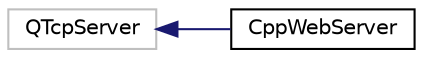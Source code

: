 digraph "Graphical Class Hierarchy"
{
  edge [fontname="Helvetica",fontsize="10",labelfontname="Helvetica",labelfontsize="10"];
  node [fontname="Helvetica",fontsize="10",shape=record];
  rankdir="LR";
  Node7 [label="QTcpServer",height=0.2,width=0.4,color="grey75", fillcolor="white", style="filled"];
  Node7 -> Node0 [dir="back",color="midnightblue",fontsize="10",style="solid",fontname="Helvetica"];
  Node0 [label="CppWebServer",height=0.2,width=0.4,color="black", fillcolor="white", style="filled",URL="$class_cpp_web_server.html",tooltip="The CppWebServer class is a HTTP server, responsable to receive and dispatch the requisitions. "];
}
